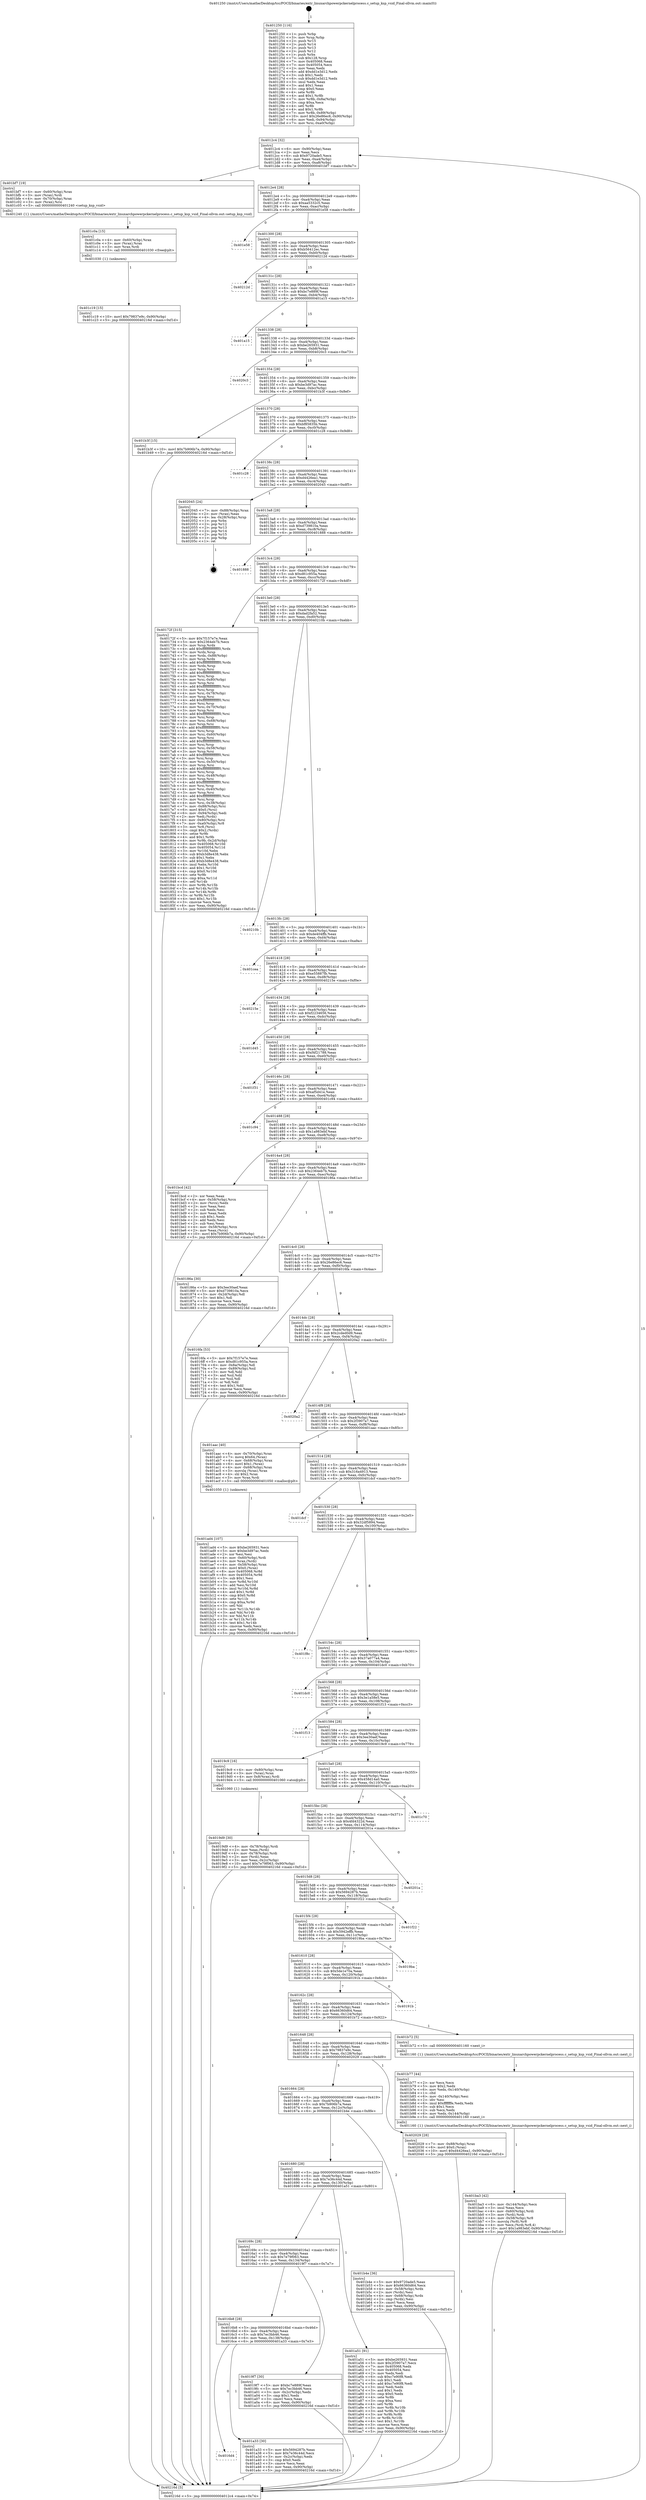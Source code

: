 digraph "0x401250" {
  label = "0x401250 (/mnt/c/Users/mathe/Desktop/tcc/POCII/binaries/extr_linuxarchpowerpckernelprocess.c_setup_ksp_vsid_Final-ollvm.out::main(0))"
  labelloc = "t"
  node[shape=record]

  Entry [label="",width=0.3,height=0.3,shape=circle,fillcolor=black,style=filled]
  "0x4012c4" [label="{
     0x4012c4 [32]\l
     | [instrs]\l
     &nbsp;&nbsp;0x4012c4 \<+6\>: mov -0x90(%rbp),%eax\l
     &nbsp;&nbsp;0x4012ca \<+2\>: mov %eax,%ecx\l
     &nbsp;&nbsp;0x4012cc \<+6\>: sub $0x9720ade5,%ecx\l
     &nbsp;&nbsp;0x4012d2 \<+6\>: mov %eax,-0xa4(%rbp)\l
     &nbsp;&nbsp;0x4012d8 \<+6\>: mov %ecx,-0xa8(%rbp)\l
     &nbsp;&nbsp;0x4012de \<+6\>: je 0000000000401bf7 \<main+0x9a7\>\l
  }"]
  "0x401bf7" [label="{
     0x401bf7 [19]\l
     | [instrs]\l
     &nbsp;&nbsp;0x401bf7 \<+4\>: mov -0x60(%rbp),%rax\l
     &nbsp;&nbsp;0x401bfb \<+3\>: mov (%rax),%rdi\l
     &nbsp;&nbsp;0x401bfe \<+4\>: mov -0x70(%rbp),%rax\l
     &nbsp;&nbsp;0x401c02 \<+3\>: mov (%rax),%rsi\l
     &nbsp;&nbsp;0x401c05 \<+5\>: call 0000000000401240 \<setup_ksp_vsid\>\l
     | [calls]\l
     &nbsp;&nbsp;0x401240 \{1\} (/mnt/c/Users/mathe/Desktop/tcc/POCII/binaries/extr_linuxarchpowerpckernelprocess.c_setup_ksp_vsid_Final-ollvm.out::setup_ksp_vsid)\l
  }"]
  "0x4012e4" [label="{
     0x4012e4 [28]\l
     | [instrs]\l
     &nbsp;&nbsp;0x4012e4 \<+5\>: jmp 00000000004012e9 \<main+0x99\>\l
     &nbsp;&nbsp;0x4012e9 \<+6\>: mov -0xa4(%rbp),%eax\l
     &nbsp;&nbsp;0x4012ef \<+5\>: sub $0xaa5332c5,%eax\l
     &nbsp;&nbsp;0x4012f4 \<+6\>: mov %eax,-0xac(%rbp)\l
     &nbsp;&nbsp;0x4012fa \<+6\>: je 0000000000401e58 \<main+0xc08\>\l
  }"]
  Exit [label="",width=0.3,height=0.3,shape=circle,fillcolor=black,style=filled,peripheries=2]
  "0x401e58" [label="{
     0x401e58\l
  }", style=dashed]
  "0x401300" [label="{
     0x401300 [28]\l
     | [instrs]\l
     &nbsp;&nbsp;0x401300 \<+5\>: jmp 0000000000401305 \<main+0xb5\>\l
     &nbsp;&nbsp;0x401305 \<+6\>: mov -0xa4(%rbp),%eax\l
     &nbsp;&nbsp;0x40130b \<+5\>: sub $0xb56412ec,%eax\l
     &nbsp;&nbsp;0x401310 \<+6\>: mov %eax,-0xb0(%rbp)\l
     &nbsp;&nbsp;0x401316 \<+6\>: je 000000000040212d \<main+0xedd\>\l
  }"]
  "0x401c19" [label="{
     0x401c19 [15]\l
     | [instrs]\l
     &nbsp;&nbsp;0x401c19 \<+10\>: movl $0x79837e9c,-0x90(%rbp)\l
     &nbsp;&nbsp;0x401c23 \<+5\>: jmp 000000000040216d \<main+0xf1d\>\l
  }"]
  "0x40212d" [label="{
     0x40212d\l
  }", style=dashed]
  "0x40131c" [label="{
     0x40131c [28]\l
     | [instrs]\l
     &nbsp;&nbsp;0x40131c \<+5\>: jmp 0000000000401321 \<main+0xd1\>\l
     &nbsp;&nbsp;0x401321 \<+6\>: mov -0xa4(%rbp),%eax\l
     &nbsp;&nbsp;0x401327 \<+5\>: sub $0xbc7e889f,%eax\l
     &nbsp;&nbsp;0x40132c \<+6\>: mov %eax,-0xb4(%rbp)\l
     &nbsp;&nbsp;0x401332 \<+6\>: je 0000000000401a15 \<main+0x7c5\>\l
  }"]
  "0x401c0a" [label="{
     0x401c0a [15]\l
     | [instrs]\l
     &nbsp;&nbsp;0x401c0a \<+4\>: mov -0x60(%rbp),%rax\l
     &nbsp;&nbsp;0x401c0e \<+3\>: mov (%rax),%rax\l
     &nbsp;&nbsp;0x401c11 \<+3\>: mov %rax,%rdi\l
     &nbsp;&nbsp;0x401c14 \<+5\>: call 0000000000401030 \<free@plt\>\l
     | [calls]\l
     &nbsp;&nbsp;0x401030 \{1\} (unknown)\l
  }"]
  "0x401a15" [label="{
     0x401a15\l
  }", style=dashed]
  "0x401338" [label="{
     0x401338 [28]\l
     | [instrs]\l
     &nbsp;&nbsp;0x401338 \<+5\>: jmp 000000000040133d \<main+0xed\>\l
     &nbsp;&nbsp;0x40133d \<+6\>: mov -0xa4(%rbp),%eax\l
     &nbsp;&nbsp;0x401343 \<+5\>: sub $0xbe265931,%eax\l
     &nbsp;&nbsp;0x401348 \<+6\>: mov %eax,-0xb8(%rbp)\l
     &nbsp;&nbsp;0x40134e \<+6\>: je 00000000004020c3 \<main+0xe73\>\l
  }"]
  "0x401ba3" [label="{
     0x401ba3 [42]\l
     | [instrs]\l
     &nbsp;&nbsp;0x401ba3 \<+6\>: mov -0x144(%rbp),%ecx\l
     &nbsp;&nbsp;0x401ba9 \<+3\>: imul %eax,%ecx\l
     &nbsp;&nbsp;0x401bac \<+4\>: mov -0x60(%rbp),%rdi\l
     &nbsp;&nbsp;0x401bb0 \<+3\>: mov (%rdi),%rdi\l
     &nbsp;&nbsp;0x401bb3 \<+4\>: mov -0x58(%rbp),%r8\l
     &nbsp;&nbsp;0x401bb7 \<+3\>: movslq (%r8),%r8\l
     &nbsp;&nbsp;0x401bba \<+4\>: mov %ecx,(%rdi,%r8,4)\l
     &nbsp;&nbsp;0x401bbe \<+10\>: movl $0x1a983ebf,-0x90(%rbp)\l
     &nbsp;&nbsp;0x401bc8 \<+5\>: jmp 000000000040216d \<main+0xf1d\>\l
  }"]
  "0x4020c3" [label="{
     0x4020c3\l
  }", style=dashed]
  "0x401354" [label="{
     0x401354 [28]\l
     | [instrs]\l
     &nbsp;&nbsp;0x401354 \<+5\>: jmp 0000000000401359 \<main+0x109\>\l
     &nbsp;&nbsp;0x401359 \<+6\>: mov -0xa4(%rbp),%eax\l
     &nbsp;&nbsp;0x40135f \<+5\>: sub $0xbe3d97ac,%eax\l
     &nbsp;&nbsp;0x401364 \<+6\>: mov %eax,-0xbc(%rbp)\l
     &nbsp;&nbsp;0x40136a \<+6\>: je 0000000000401b3f \<main+0x8ef\>\l
  }"]
  "0x401b77" [label="{
     0x401b77 [44]\l
     | [instrs]\l
     &nbsp;&nbsp;0x401b77 \<+2\>: xor %ecx,%ecx\l
     &nbsp;&nbsp;0x401b79 \<+5\>: mov $0x2,%edx\l
     &nbsp;&nbsp;0x401b7e \<+6\>: mov %edx,-0x140(%rbp)\l
     &nbsp;&nbsp;0x401b84 \<+1\>: cltd\l
     &nbsp;&nbsp;0x401b85 \<+6\>: mov -0x140(%rbp),%esi\l
     &nbsp;&nbsp;0x401b8b \<+2\>: idiv %esi\l
     &nbsp;&nbsp;0x401b8d \<+6\>: imul $0xfffffffe,%edx,%edx\l
     &nbsp;&nbsp;0x401b93 \<+3\>: sub $0x1,%ecx\l
     &nbsp;&nbsp;0x401b96 \<+2\>: sub %ecx,%edx\l
     &nbsp;&nbsp;0x401b98 \<+6\>: mov %edx,-0x144(%rbp)\l
     &nbsp;&nbsp;0x401b9e \<+5\>: call 0000000000401160 \<next_i\>\l
     | [calls]\l
     &nbsp;&nbsp;0x401160 \{1\} (/mnt/c/Users/mathe/Desktop/tcc/POCII/binaries/extr_linuxarchpowerpckernelprocess.c_setup_ksp_vsid_Final-ollvm.out::next_i)\l
  }"]
  "0x401b3f" [label="{
     0x401b3f [15]\l
     | [instrs]\l
     &nbsp;&nbsp;0x401b3f \<+10\>: movl $0x7b906b7a,-0x90(%rbp)\l
     &nbsp;&nbsp;0x401b49 \<+5\>: jmp 000000000040216d \<main+0xf1d\>\l
  }"]
  "0x401370" [label="{
     0x401370 [28]\l
     | [instrs]\l
     &nbsp;&nbsp;0x401370 \<+5\>: jmp 0000000000401375 \<main+0x125\>\l
     &nbsp;&nbsp;0x401375 \<+6\>: mov -0xa4(%rbp),%eax\l
     &nbsp;&nbsp;0x40137b \<+5\>: sub $0xbf85835b,%eax\l
     &nbsp;&nbsp;0x401380 \<+6\>: mov %eax,-0xc0(%rbp)\l
     &nbsp;&nbsp;0x401386 \<+6\>: je 0000000000401c28 \<main+0x9d8\>\l
  }"]
  "0x401ad4" [label="{
     0x401ad4 [107]\l
     | [instrs]\l
     &nbsp;&nbsp;0x401ad4 \<+5\>: mov $0xbe265931,%ecx\l
     &nbsp;&nbsp;0x401ad9 \<+5\>: mov $0xbe3d97ac,%edx\l
     &nbsp;&nbsp;0x401ade \<+2\>: xor %esi,%esi\l
     &nbsp;&nbsp;0x401ae0 \<+4\>: mov -0x60(%rbp),%rdi\l
     &nbsp;&nbsp;0x401ae4 \<+3\>: mov %rax,(%rdi)\l
     &nbsp;&nbsp;0x401ae7 \<+4\>: mov -0x58(%rbp),%rax\l
     &nbsp;&nbsp;0x401aeb \<+6\>: movl $0x0,(%rax)\l
     &nbsp;&nbsp;0x401af1 \<+8\>: mov 0x405068,%r8d\l
     &nbsp;&nbsp;0x401af9 \<+8\>: mov 0x405054,%r9d\l
     &nbsp;&nbsp;0x401b01 \<+3\>: sub $0x1,%esi\l
     &nbsp;&nbsp;0x401b04 \<+3\>: mov %r8d,%r10d\l
     &nbsp;&nbsp;0x401b07 \<+3\>: add %esi,%r10d\l
     &nbsp;&nbsp;0x401b0a \<+4\>: imul %r10d,%r8d\l
     &nbsp;&nbsp;0x401b0e \<+4\>: and $0x1,%r8d\l
     &nbsp;&nbsp;0x401b12 \<+4\>: cmp $0x0,%r8d\l
     &nbsp;&nbsp;0x401b16 \<+4\>: sete %r11b\l
     &nbsp;&nbsp;0x401b1a \<+4\>: cmp $0xa,%r9d\l
     &nbsp;&nbsp;0x401b1e \<+3\>: setl %bl\l
     &nbsp;&nbsp;0x401b21 \<+3\>: mov %r11b,%r14b\l
     &nbsp;&nbsp;0x401b24 \<+3\>: and %bl,%r14b\l
     &nbsp;&nbsp;0x401b27 \<+3\>: xor %bl,%r11b\l
     &nbsp;&nbsp;0x401b2a \<+3\>: or %r11b,%r14b\l
     &nbsp;&nbsp;0x401b2d \<+4\>: test $0x1,%r14b\l
     &nbsp;&nbsp;0x401b31 \<+3\>: cmovne %edx,%ecx\l
     &nbsp;&nbsp;0x401b34 \<+6\>: mov %ecx,-0x90(%rbp)\l
     &nbsp;&nbsp;0x401b3a \<+5\>: jmp 000000000040216d \<main+0xf1d\>\l
  }"]
  "0x401c28" [label="{
     0x401c28\l
  }", style=dashed]
  "0x40138c" [label="{
     0x40138c [28]\l
     | [instrs]\l
     &nbsp;&nbsp;0x40138c \<+5\>: jmp 0000000000401391 \<main+0x141\>\l
     &nbsp;&nbsp;0x401391 \<+6\>: mov -0xa4(%rbp),%eax\l
     &nbsp;&nbsp;0x401397 \<+5\>: sub $0xd4426ea1,%eax\l
     &nbsp;&nbsp;0x40139c \<+6\>: mov %eax,-0xc4(%rbp)\l
     &nbsp;&nbsp;0x4013a2 \<+6\>: je 0000000000402045 \<main+0xdf5\>\l
  }"]
  "0x4016d4" [label="{
     0x4016d4\l
  }", style=dashed]
  "0x402045" [label="{
     0x402045 [24]\l
     | [instrs]\l
     &nbsp;&nbsp;0x402045 \<+7\>: mov -0x88(%rbp),%rax\l
     &nbsp;&nbsp;0x40204c \<+2\>: mov (%rax),%eax\l
     &nbsp;&nbsp;0x40204e \<+4\>: lea -0x28(%rbp),%rsp\l
     &nbsp;&nbsp;0x402052 \<+1\>: pop %rbx\l
     &nbsp;&nbsp;0x402053 \<+2\>: pop %r12\l
     &nbsp;&nbsp;0x402055 \<+2\>: pop %r13\l
     &nbsp;&nbsp;0x402057 \<+2\>: pop %r14\l
     &nbsp;&nbsp;0x402059 \<+2\>: pop %r15\l
     &nbsp;&nbsp;0x40205b \<+1\>: pop %rbp\l
     &nbsp;&nbsp;0x40205c \<+1\>: ret\l
  }"]
  "0x4013a8" [label="{
     0x4013a8 [28]\l
     | [instrs]\l
     &nbsp;&nbsp;0x4013a8 \<+5\>: jmp 00000000004013ad \<main+0x15d\>\l
     &nbsp;&nbsp;0x4013ad \<+6\>: mov -0xa4(%rbp),%eax\l
     &nbsp;&nbsp;0x4013b3 \<+5\>: sub $0xd739810a,%eax\l
     &nbsp;&nbsp;0x4013b8 \<+6\>: mov %eax,-0xc8(%rbp)\l
     &nbsp;&nbsp;0x4013be \<+6\>: je 0000000000401888 \<main+0x638\>\l
  }"]
  "0x401a33" [label="{
     0x401a33 [30]\l
     | [instrs]\l
     &nbsp;&nbsp;0x401a33 \<+5\>: mov $0x5694287b,%eax\l
     &nbsp;&nbsp;0x401a38 \<+5\>: mov $0x7e36c44d,%ecx\l
     &nbsp;&nbsp;0x401a3d \<+3\>: mov -0x2c(%rbp),%edx\l
     &nbsp;&nbsp;0x401a40 \<+3\>: cmp $0x0,%edx\l
     &nbsp;&nbsp;0x401a43 \<+3\>: cmove %ecx,%eax\l
     &nbsp;&nbsp;0x401a46 \<+6\>: mov %eax,-0x90(%rbp)\l
     &nbsp;&nbsp;0x401a4c \<+5\>: jmp 000000000040216d \<main+0xf1d\>\l
  }"]
  "0x401888" [label="{
     0x401888\l
  }", style=dashed]
  "0x4013c4" [label="{
     0x4013c4 [28]\l
     | [instrs]\l
     &nbsp;&nbsp;0x4013c4 \<+5\>: jmp 00000000004013c9 \<main+0x179\>\l
     &nbsp;&nbsp;0x4013c9 \<+6\>: mov -0xa4(%rbp),%eax\l
     &nbsp;&nbsp;0x4013cf \<+5\>: sub $0xd81c955a,%eax\l
     &nbsp;&nbsp;0x4013d4 \<+6\>: mov %eax,-0xcc(%rbp)\l
     &nbsp;&nbsp;0x4013da \<+6\>: je 000000000040172f \<main+0x4df\>\l
  }"]
  "0x4016b8" [label="{
     0x4016b8 [28]\l
     | [instrs]\l
     &nbsp;&nbsp;0x4016b8 \<+5\>: jmp 00000000004016bd \<main+0x46d\>\l
     &nbsp;&nbsp;0x4016bd \<+6\>: mov -0xa4(%rbp),%eax\l
     &nbsp;&nbsp;0x4016c3 \<+5\>: sub $0x7ec3bb46,%eax\l
     &nbsp;&nbsp;0x4016c8 \<+6\>: mov %eax,-0x138(%rbp)\l
     &nbsp;&nbsp;0x4016ce \<+6\>: je 0000000000401a33 \<main+0x7e3\>\l
  }"]
  "0x40172f" [label="{
     0x40172f [315]\l
     | [instrs]\l
     &nbsp;&nbsp;0x40172f \<+5\>: mov $0x7f157e7e,%eax\l
     &nbsp;&nbsp;0x401734 \<+5\>: mov $0x2364eb7b,%ecx\l
     &nbsp;&nbsp;0x401739 \<+3\>: mov %rsp,%rdx\l
     &nbsp;&nbsp;0x40173c \<+4\>: add $0xfffffffffffffff0,%rdx\l
     &nbsp;&nbsp;0x401740 \<+3\>: mov %rdx,%rsp\l
     &nbsp;&nbsp;0x401743 \<+7\>: mov %rdx,-0x88(%rbp)\l
     &nbsp;&nbsp;0x40174a \<+3\>: mov %rsp,%rdx\l
     &nbsp;&nbsp;0x40174d \<+4\>: add $0xfffffffffffffff0,%rdx\l
     &nbsp;&nbsp;0x401751 \<+3\>: mov %rdx,%rsp\l
     &nbsp;&nbsp;0x401754 \<+3\>: mov %rsp,%rsi\l
     &nbsp;&nbsp;0x401757 \<+4\>: add $0xfffffffffffffff0,%rsi\l
     &nbsp;&nbsp;0x40175b \<+3\>: mov %rsi,%rsp\l
     &nbsp;&nbsp;0x40175e \<+4\>: mov %rsi,-0x80(%rbp)\l
     &nbsp;&nbsp;0x401762 \<+3\>: mov %rsp,%rsi\l
     &nbsp;&nbsp;0x401765 \<+4\>: add $0xfffffffffffffff0,%rsi\l
     &nbsp;&nbsp;0x401769 \<+3\>: mov %rsi,%rsp\l
     &nbsp;&nbsp;0x40176c \<+4\>: mov %rsi,-0x78(%rbp)\l
     &nbsp;&nbsp;0x401770 \<+3\>: mov %rsp,%rsi\l
     &nbsp;&nbsp;0x401773 \<+4\>: add $0xfffffffffffffff0,%rsi\l
     &nbsp;&nbsp;0x401777 \<+3\>: mov %rsi,%rsp\l
     &nbsp;&nbsp;0x40177a \<+4\>: mov %rsi,-0x70(%rbp)\l
     &nbsp;&nbsp;0x40177e \<+3\>: mov %rsp,%rsi\l
     &nbsp;&nbsp;0x401781 \<+4\>: add $0xfffffffffffffff0,%rsi\l
     &nbsp;&nbsp;0x401785 \<+3\>: mov %rsi,%rsp\l
     &nbsp;&nbsp;0x401788 \<+4\>: mov %rsi,-0x68(%rbp)\l
     &nbsp;&nbsp;0x40178c \<+3\>: mov %rsp,%rsi\l
     &nbsp;&nbsp;0x40178f \<+4\>: add $0xfffffffffffffff0,%rsi\l
     &nbsp;&nbsp;0x401793 \<+3\>: mov %rsi,%rsp\l
     &nbsp;&nbsp;0x401796 \<+4\>: mov %rsi,-0x60(%rbp)\l
     &nbsp;&nbsp;0x40179a \<+3\>: mov %rsp,%rsi\l
     &nbsp;&nbsp;0x40179d \<+4\>: add $0xfffffffffffffff0,%rsi\l
     &nbsp;&nbsp;0x4017a1 \<+3\>: mov %rsi,%rsp\l
     &nbsp;&nbsp;0x4017a4 \<+4\>: mov %rsi,-0x58(%rbp)\l
     &nbsp;&nbsp;0x4017a8 \<+3\>: mov %rsp,%rsi\l
     &nbsp;&nbsp;0x4017ab \<+4\>: add $0xfffffffffffffff0,%rsi\l
     &nbsp;&nbsp;0x4017af \<+3\>: mov %rsi,%rsp\l
     &nbsp;&nbsp;0x4017b2 \<+4\>: mov %rsi,-0x50(%rbp)\l
     &nbsp;&nbsp;0x4017b6 \<+3\>: mov %rsp,%rsi\l
     &nbsp;&nbsp;0x4017b9 \<+4\>: add $0xfffffffffffffff0,%rsi\l
     &nbsp;&nbsp;0x4017bd \<+3\>: mov %rsi,%rsp\l
     &nbsp;&nbsp;0x4017c0 \<+4\>: mov %rsi,-0x48(%rbp)\l
     &nbsp;&nbsp;0x4017c4 \<+3\>: mov %rsp,%rsi\l
     &nbsp;&nbsp;0x4017c7 \<+4\>: add $0xfffffffffffffff0,%rsi\l
     &nbsp;&nbsp;0x4017cb \<+3\>: mov %rsi,%rsp\l
     &nbsp;&nbsp;0x4017ce \<+4\>: mov %rsi,-0x40(%rbp)\l
     &nbsp;&nbsp;0x4017d2 \<+3\>: mov %rsp,%rsi\l
     &nbsp;&nbsp;0x4017d5 \<+4\>: add $0xfffffffffffffff0,%rsi\l
     &nbsp;&nbsp;0x4017d9 \<+3\>: mov %rsi,%rsp\l
     &nbsp;&nbsp;0x4017dc \<+4\>: mov %rsi,-0x38(%rbp)\l
     &nbsp;&nbsp;0x4017e0 \<+7\>: mov -0x88(%rbp),%rsi\l
     &nbsp;&nbsp;0x4017e7 \<+6\>: movl $0x0,(%rsi)\l
     &nbsp;&nbsp;0x4017ed \<+6\>: mov -0x94(%rbp),%edi\l
     &nbsp;&nbsp;0x4017f3 \<+2\>: mov %edi,(%rdx)\l
     &nbsp;&nbsp;0x4017f5 \<+4\>: mov -0x80(%rbp),%rsi\l
     &nbsp;&nbsp;0x4017f9 \<+7\>: mov -0xa0(%rbp),%r8\l
     &nbsp;&nbsp;0x401800 \<+3\>: mov %r8,(%rsi)\l
     &nbsp;&nbsp;0x401803 \<+3\>: cmpl $0x2,(%rdx)\l
     &nbsp;&nbsp;0x401806 \<+4\>: setne %r9b\l
     &nbsp;&nbsp;0x40180a \<+4\>: and $0x1,%r9b\l
     &nbsp;&nbsp;0x40180e \<+4\>: mov %r9b,-0x2d(%rbp)\l
     &nbsp;&nbsp;0x401812 \<+8\>: mov 0x405068,%r10d\l
     &nbsp;&nbsp;0x40181a \<+8\>: mov 0x405054,%r11d\l
     &nbsp;&nbsp;0x401822 \<+3\>: mov %r10d,%ebx\l
     &nbsp;&nbsp;0x401825 \<+6\>: sub $0xb3d8e438,%ebx\l
     &nbsp;&nbsp;0x40182b \<+3\>: sub $0x1,%ebx\l
     &nbsp;&nbsp;0x40182e \<+6\>: add $0xb3d8e438,%ebx\l
     &nbsp;&nbsp;0x401834 \<+4\>: imul %ebx,%r10d\l
     &nbsp;&nbsp;0x401838 \<+4\>: and $0x1,%r10d\l
     &nbsp;&nbsp;0x40183c \<+4\>: cmp $0x0,%r10d\l
     &nbsp;&nbsp;0x401840 \<+4\>: sete %r9b\l
     &nbsp;&nbsp;0x401844 \<+4\>: cmp $0xa,%r11d\l
     &nbsp;&nbsp;0x401848 \<+4\>: setl %r14b\l
     &nbsp;&nbsp;0x40184c \<+3\>: mov %r9b,%r15b\l
     &nbsp;&nbsp;0x40184f \<+3\>: and %r14b,%r15b\l
     &nbsp;&nbsp;0x401852 \<+3\>: xor %r14b,%r9b\l
     &nbsp;&nbsp;0x401855 \<+3\>: or %r9b,%r15b\l
     &nbsp;&nbsp;0x401858 \<+4\>: test $0x1,%r15b\l
     &nbsp;&nbsp;0x40185c \<+3\>: cmovne %ecx,%eax\l
     &nbsp;&nbsp;0x40185f \<+6\>: mov %eax,-0x90(%rbp)\l
     &nbsp;&nbsp;0x401865 \<+5\>: jmp 000000000040216d \<main+0xf1d\>\l
  }"]
  "0x4013e0" [label="{
     0x4013e0 [28]\l
     | [instrs]\l
     &nbsp;&nbsp;0x4013e0 \<+5\>: jmp 00000000004013e5 \<main+0x195\>\l
     &nbsp;&nbsp;0x4013e5 \<+6\>: mov -0xa4(%rbp),%eax\l
     &nbsp;&nbsp;0x4013eb \<+5\>: sub $0xdad2fa52,%eax\l
     &nbsp;&nbsp;0x4013f0 \<+6\>: mov %eax,-0xd0(%rbp)\l
     &nbsp;&nbsp;0x4013f6 \<+6\>: je 000000000040210b \<main+0xebb\>\l
  }"]
  "0x4019f7" [label="{
     0x4019f7 [30]\l
     | [instrs]\l
     &nbsp;&nbsp;0x4019f7 \<+5\>: mov $0xbc7e889f,%eax\l
     &nbsp;&nbsp;0x4019fc \<+5\>: mov $0x7ec3bb46,%ecx\l
     &nbsp;&nbsp;0x401a01 \<+3\>: mov -0x2c(%rbp),%edx\l
     &nbsp;&nbsp;0x401a04 \<+3\>: cmp $0x1,%edx\l
     &nbsp;&nbsp;0x401a07 \<+3\>: cmovl %ecx,%eax\l
     &nbsp;&nbsp;0x401a0a \<+6\>: mov %eax,-0x90(%rbp)\l
     &nbsp;&nbsp;0x401a10 \<+5\>: jmp 000000000040216d \<main+0xf1d\>\l
  }"]
  "0x40210b" [label="{
     0x40210b\l
  }", style=dashed]
  "0x4013fc" [label="{
     0x4013fc [28]\l
     | [instrs]\l
     &nbsp;&nbsp;0x4013fc \<+5\>: jmp 0000000000401401 \<main+0x1b1\>\l
     &nbsp;&nbsp;0x401401 \<+6\>: mov -0xa4(%rbp),%eax\l
     &nbsp;&nbsp;0x401407 \<+5\>: sub $0xde404ffb,%eax\l
     &nbsp;&nbsp;0x40140c \<+6\>: mov %eax,-0xd4(%rbp)\l
     &nbsp;&nbsp;0x401412 \<+6\>: je 0000000000401cea \<main+0xa9a\>\l
  }"]
  "0x40169c" [label="{
     0x40169c [28]\l
     | [instrs]\l
     &nbsp;&nbsp;0x40169c \<+5\>: jmp 00000000004016a1 \<main+0x451\>\l
     &nbsp;&nbsp;0x4016a1 \<+6\>: mov -0xa4(%rbp),%eax\l
     &nbsp;&nbsp;0x4016a7 \<+5\>: sub $0x7e79f063,%eax\l
     &nbsp;&nbsp;0x4016ac \<+6\>: mov %eax,-0x134(%rbp)\l
     &nbsp;&nbsp;0x4016b2 \<+6\>: je 00000000004019f7 \<main+0x7a7\>\l
  }"]
  "0x401cea" [label="{
     0x401cea\l
  }", style=dashed]
  "0x401418" [label="{
     0x401418 [28]\l
     | [instrs]\l
     &nbsp;&nbsp;0x401418 \<+5\>: jmp 000000000040141d \<main+0x1cd\>\l
     &nbsp;&nbsp;0x40141d \<+6\>: mov -0xa4(%rbp),%eax\l
     &nbsp;&nbsp;0x401423 \<+5\>: sub $0xe55887fb,%eax\l
     &nbsp;&nbsp;0x401428 \<+6\>: mov %eax,-0xd8(%rbp)\l
     &nbsp;&nbsp;0x40142e \<+6\>: je 000000000040215e \<main+0xf0e\>\l
  }"]
  "0x401a51" [label="{
     0x401a51 [91]\l
     | [instrs]\l
     &nbsp;&nbsp;0x401a51 \<+5\>: mov $0xbe265931,%eax\l
     &nbsp;&nbsp;0x401a56 \<+5\>: mov $0x2f3907a7,%ecx\l
     &nbsp;&nbsp;0x401a5b \<+7\>: mov 0x405068,%edx\l
     &nbsp;&nbsp;0x401a62 \<+7\>: mov 0x405054,%esi\l
     &nbsp;&nbsp;0x401a69 \<+2\>: mov %edx,%edi\l
     &nbsp;&nbsp;0x401a6b \<+6\>: sub $0xc7e90f8,%edi\l
     &nbsp;&nbsp;0x401a71 \<+3\>: sub $0x1,%edi\l
     &nbsp;&nbsp;0x401a74 \<+6\>: add $0xc7e90f8,%edi\l
     &nbsp;&nbsp;0x401a7a \<+3\>: imul %edi,%edx\l
     &nbsp;&nbsp;0x401a7d \<+3\>: and $0x1,%edx\l
     &nbsp;&nbsp;0x401a80 \<+3\>: cmp $0x0,%edx\l
     &nbsp;&nbsp;0x401a83 \<+4\>: sete %r8b\l
     &nbsp;&nbsp;0x401a87 \<+3\>: cmp $0xa,%esi\l
     &nbsp;&nbsp;0x401a8a \<+4\>: setl %r9b\l
     &nbsp;&nbsp;0x401a8e \<+3\>: mov %r8b,%r10b\l
     &nbsp;&nbsp;0x401a91 \<+3\>: and %r9b,%r10b\l
     &nbsp;&nbsp;0x401a94 \<+3\>: xor %r9b,%r8b\l
     &nbsp;&nbsp;0x401a97 \<+3\>: or %r8b,%r10b\l
     &nbsp;&nbsp;0x401a9a \<+4\>: test $0x1,%r10b\l
     &nbsp;&nbsp;0x401a9e \<+3\>: cmovne %ecx,%eax\l
     &nbsp;&nbsp;0x401aa1 \<+6\>: mov %eax,-0x90(%rbp)\l
     &nbsp;&nbsp;0x401aa7 \<+5\>: jmp 000000000040216d \<main+0xf1d\>\l
  }"]
  "0x40215e" [label="{
     0x40215e\l
  }", style=dashed]
  "0x401434" [label="{
     0x401434 [28]\l
     | [instrs]\l
     &nbsp;&nbsp;0x401434 \<+5\>: jmp 0000000000401439 \<main+0x1e9\>\l
     &nbsp;&nbsp;0x401439 \<+6\>: mov -0xa4(%rbp),%eax\l
     &nbsp;&nbsp;0x40143f \<+5\>: sub $0xf2234656,%eax\l
     &nbsp;&nbsp;0x401444 \<+6\>: mov %eax,-0xdc(%rbp)\l
     &nbsp;&nbsp;0x40144a \<+6\>: je 0000000000401d45 \<main+0xaf5\>\l
  }"]
  "0x401680" [label="{
     0x401680 [28]\l
     | [instrs]\l
     &nbsp;&nbsp;0x401680 \<+5\>: jmp 0000000000401685 \<main+0x435\>\l
     &nbsp;&nbsp;0x401685 \<+6\>: mov -0xa4(%rbp),%eax\l
     &nbsp;&nbsp;0x40168b \<+5\>: sub $0x7e36c44d,%eax\l
     &nbsp;&nbsp;0x401690 \<+6\>: mov %eax,-0x130(%rbp)\l
     &nbsp;&nbsp;0x401696 \<+6\>: je 0000000000401a51 \<main+0x801\>\l
  }"]
  "0x401d45" [label="{
     0x401d45\l
  }", style=dashed]
  "0x401450" [label="{
     0x401450 [28]\l
     | [instrs]\l
     &nbsp;&nbsp;0x401450 \<+5\>: jmp 0000000000401455 \<main+0x205\>\l
     &nbsp;&nbsp;0x401455 \<+6\>: mov -0xa4(%rbp),%eax\l
     &nbsp;&nbsp;0x40145b \<+5\>: sub $0xf4f21788,%eax\l
     &nbsp;&nbsp;0x401460 \<+6\>: mov %eax,-0xe0(%rbp)\l
     &nbsp;&nbsp;0x401466 \<+6\>: je 0000000000401f31 \<main+0xce1\>\l
  }"]
  "0x401b4e" [label="{
     0x401b4e [36]\l
     | [instrs]\l
     &nbsp;&nbsp;0x401b4e \<+5\>: mov $0x9720ade5,%eax\l
     &nbsp;&nbsp;0x401b53 \<+5\>: mov $0x66360d64,%ecx\l
     &nbsp;&nbsp;0x401b58 \<+4\>: mov -0x58(%rbp),%rdx\l
     &nbsp;&nbsp;0x401b5c \<+2\>: mov (%rdx),%esi\l
     &nbsp;&nbsp;0x401b5e \<+4\>: mov -0x68(%rbp),%rdx\l
     &nbsp;&nbsp;0x401b62 \<+2\>: cmp (%rdx),%esi\l
     &nbsp;&nbsp;0x401b64 \<+3\>: cmovl %ecx,%eax\l
     &nbsp;&nbsp;0x401b67 \<+6\>: mov %eax,-0x90(%rbp)\l
     &nbsp;&nbsp;0x401b6d \<+5\>: jmp 000000000040216d \<main+0xf1d\>\l
  }"]
  "0x401f31" [label="{
     0x401f31\l
  }", style=dashed]
  "0x40146c" [label="{
     0x40146c [28]\l
     | [instrs]\l
     &nbsp;&nbsp;0x40146c \<+5\>: jmp 0000000000401471 \<main+0x221\>\l
     &nbsp;&nbsp;0x401471 \<+6\>: mov -0xa4(%rbp),%eax\l
     &nbsp;&nbsp;0x401477 \<+5\>: sub $0xaf5d41e,%eax\l
     &nbsp;&nbsp;0x40147c \<+6\>: mov %eax,-0xe4(%rbp)\l
     &nbsp;&nbsp;0x401482 \<+6\>: je 0000000000401c94 \<main+0xa44\>\l
  }"]
  "0x401664" [label="{
     0x401664 [28]\l
     | [instrs]\l
     &nbsp;&nbsp;0x401664 \<+5\>: jmp 0000000000401669 \<main+0x419\>\l
     &nbsp;&nbsp;0x401669 \<+6\>: mov -0xa4(%rbp),%eax\l
     &nbsp;&nbsp;0x40166f \<+5\>: sub $0x7b906b7a,%eax\l
     &nbsp;&nbsp;0x401674 \<+6\>: mov %eax,-0x12c(%rbp)\l
     &nbsp;&nbsp;0x40167a \<+6\>: je 0000000000401b4e \<main+0x8fe\>\l
  }"]
  "0x401c94" [label="{
     0x401c94\l
  }", style=dashed]
  "0x401488" [label="{
     0x401488 [28]\l
     | [instrs]\l
     &nbsp;&nbsp;0x401488 \<+5\>: jmp 000000000040148d \<main+0x23d\>\l
     &nbsp;&nbsp;0x40148d \<+6\>: mov -0xa4(%rbp),%eax\l
     &nbsp;&nbsp;0x401493 \<+5\>: sub $0x1a983ebf,%eax\l
     &nbsp;&nbsp;0x401498 \<+6\>: mov %eax,-0xe8(%rbp)\l
     &nbsp;&nbsp;0x40149e \<+6\>: je 0000000000401bcd \<main+0x97d\>\l
  }"]
  "0x402029" [label="{
     0x402029 [28]\l
     | [instrs]\l
     &nbsp;&nbsp;0x402029 \<+7\>: mov -0x88(%rbp),%rax\l
     &nbsp;&nbsp;0x402030 \<+6\>: movl $0x0,(%rax)\l
     &nbsp;&nbsp;0x402036 \<+10\>: movl $0xd4426ea1,-0x90(%rbp)\l
     &nbsp;&nbsp;0x402040 \<+5\>: jmp 000000000040216d \<main+0xf1d\>\l
  }"]
  "0x401bcd" [label="{
     0x401bcd [42]\l
     | [instrs]\l
     &nbsp;&nbsp;0x401bcd \<+2\>: xor %eax,%eax\l
     &nbsp;&nbsp;0x401bcf \<+4\>: mov -0x58(%rbp),%rcx\l
     &nbsp;&nbsp;0x401bd3 \<+2\>: mov (%rcx),%edx\l
     &nbsp;&nbsp;0x401bd5 \<+2\>: mov %eax,%esi\l
     &nbsp;&nbsp;0x401bd7 \<+2\>: sub %edx,%esi\l
     &nbsp;&nbsp;0x401bd9 \<+2\>: mov %eax,%edx\l
     &nbsp;&nbsp;0x401bdb \<+3\>: sub $0x1,%edx\l
     &nbsp;&nbsp;0x401bde \<+2\>: add %edx,%esi\l
     &nbsp;&nbsp;0x401be0 \<+2\>: sub %esi,%eax\l
     &nbsp;&nbsp;0x401be2 \<+4\>: mov -0x58(%rbp),%rcx\l
     &nbsp;&nbsp;0x401be6 \<+2\>: mov %eax,(%rcx)\l
     &nbsp;&nbsp;0x401be8 \<+10\>: movl $0x7b906b7a,-0x90(%rbp)\l
     &nbsp;&nbsp;0x401bf2 \<+5\>: jmp 000000000040216d \<main+0xf1d\>\l
  }"]
  "0x4014a4" [label="{
     0x4014a4 [28]\l
     | [instrs]\l
     &nbsp;&nbsp;0x4014a4 \<+5\>: jmp 00000000004014a9 \<main+0x259\>\l
     &nbsp;&nbsp;0x4014a9 \<+6\>: mov -0xa4(%rbp),%eax\l
     &nbsp;&nbsp;0x4014af \<+5\>: sub $0x2364eb7b,%eax\l
     &nbsp;&nbsp;0x4014b4 \<+6\>: mov %eax,-0xec(%rbp)\l
     &nbsp;&nbsp;0x4014ba \<+6\>: je 000000000040186a \<main+0x61a\>\l
  }"]
  "0x401648" [label="{
     0x401648 [28]\l
     | [instrs]\l
     &nbsp;&nbsp;0x401648 \<+5\>: jmp 000000000040164d \<main+0x3fd\>\l
     &nbsp;&nbsp;0x40164d \<+6\>: mov -0xa4(%rbp),%eax\l
     &nbsp;&nbsp;0x401653 \<+5\>: sub $0x79837e9c,%eax\l
     &nbsp;&nbsp;0x401658 \<+6\>: mov %eax,-0x128(%rbp)\l
     &nbsp;&nbsp;0x40165e \<+6\>: je 0000000000402029 \<main+0xdd9\>\l
  }"]
  "0x40186a" [label="{
     0x40186a [30]\l
     | [instrs]\l
     &nbsp;&nbsp;0x40186a \<+5\>: mov $0x3ee30aef,%eax\l
     &nbsp;&nbsp;0x40186f \<+5\>: mov $0xd739810a,%ecx\l
     &nbsp;&nbsp;0x401874 \<+3\>: mov -0x2d(%rbp),%dl\l
     &nbsp;&nbsp;0x401877 \<+3\>: test $0x1,%dl\l
     &nbsp;&nbsp;0x40187a \<+3\>: cmovne %ecx,%eax\l
     &nbsp;&nbsp;0x40187d \<+6\>: mov %eax,-0x90(%rbp)\l
     &nbsp;&nbsp;0x401883 \<+5\>: jmp 000000000040216d \<main+0xf1d\>\l
  }"]
  "0x4014c0" [label="{
     0x4014c0 [28]\l
     | [instrs]\l
     &nbsp;&nbsp;0x4014c0 \<+5\>: jmp 00000000004014c5 \<main+0x275\>\l
     &nbsp;&nbsp;0x4014c5 \<+6\>: mov -0xa4(%rbp),%eax\l
     &nbsp;&nbsp;0x4014cb \<+5\>: sub $0x26e86ec6,%eax\l
     &nbsp;&nbsp;0x4014d0 \<+6\>: mov %eax,-0xf0(%rbp)\l
     &nbsp;&nbsp;0x4014d6 \<+6\>: je 00000000004016fa \<main+0x4aa\>\l
  }"]
  "0x401b72" [label="{
     0x401b72 [5]\l
     | [instrs]\l
     &nbsp;&nbsp;0x401b72 \<+5\>: call 0000000000401160 \<next_i\>\l
     | [calls]\l
     &nbsp;&nbsp;0x401160 \{1\} (/mnt/c/Users/mathe/Desktop/tcc/POCII/binaries/extr_linuxarchpowerpckernelprocess.c_setup_ksp_vsid_Final-ollvm.out::next_i)\l
  }"]
  "0x4016fa" [label="{
     0x4016fa [53]\l
     | [instrs]\l
     &nbsp;&nbsp;0x4016fa \<+5\>: mov $0x7f157e7e,%eax\l
     &nbsp;&nbsp;0x4016ff \<+5\>: mov $0xd81c955a,%ecx\l
     &nbsp;&nbsp;0x401704 \<+6\>: mov -0x8a(%rbp),%dl\l
     &nbsp;&nbsp;0x40170a \<+7\>: mov -0x89(%rbp),%sil\l
     &nbsp;&nbsp;0x401711 \<+3\>: mov %dl,%dil\l
     &nbsp;&nbsp;0x401714 \<+3\>: and %sil,%dil\l
     &nbsp;&nbsp;0x401717 \<+3\>: xor %sil,%dl\l
     &nbsp;&nbsp;0x40171a \<+3\>: or %dl,%dil\l
     &nbsp;&nbsp;0x40171d \<+4\>: test $0x1,%dil\l
     &nbsp;&nbsp;0x401721 \<+3\>: cmovne %ecx,%eax\l
     &nbsp;&nbsp;0x401724 \<+6\>: mov %eax,-0x90(%rbp)\l
     &nbsp;&nbsp;0x40172a \<+5\>: jmp 000000000040216d \<main+0xf1d\>\l
  }"]
  "0x4014dc" [label="{
     0x4014dc [28]\l
     | [instrs]\l
     &nbsp;&nbsp;0x4014dc \<+5\>: jmp 00000000004014e1 \<main+0x291\>\l
     &nbsp;&nbsp;0x4014e1 \<+6\>: mov -0xa4(%rbp),%eax\l
     &nbsp;&nbsp;0x4014e7 \<+5\>: sub $0x2cded0d9,%eax\l
     &nbsp;&nbsp;0x4014ec \<+6\>: mov %eax,-0xf4(%rbp)\l
     &nbsp;&nbsp;0x4014f2 \<+6\>: je 00000000004020a2 \<main+0xe52\>\l
  }"]
  "0x40216d" [label="{
     0x40216d [5]\l
     | [instrs]\l
     &nbsp;&nbsp;0x40216d \<+5\>: jmp 00000000004012c4 \<main+0x74\>\l
  }"]
  "0x401250" [label="{
     0x401250 [116]\l
     | [instrs]\l
     &nbsp;&nbsp;0x401250 \<+1\>: push %rbp\l
     &nbsp;&nbsp;0x401251 \<+3\>: mov %rsp,%rbp\l
     &nbsp;&nbsp;0x401254 \<+2\>: push %r15\l
     &nbsp;&nbsp;0x401256 \<+2\>: push %r14\l
     &nbsp;&nbsp;0x401258 \<+2\>: push %r13\l
     &nbsp;&nbsp;0x40125a \<+2\>: push %r12\l
     &nbsp;&nbsp;0x40125c \<+1\>: push %rbx\l
     &nbsp;&nbsp;0x40125d \<+7\>: sub $0x128,%rsp\l
     &nbsp;&nbsp;0x401264 \<+7\>: mov 0x405068,%eax\l
     &nbsp;&nbsp;0x40126b \<+7\>: mov 0x405054,%ecx\l
     &nbsp;&nbsp;0x401272 \<+2\>: mov %eax,%edx\l
     &nbsp;&nbsp;0x401274 \<+6\>: add $0xdd1e3d12,%edx\l
     &nbsp;&nbsp;0x40127a \<+3\>: sub $0x1,%edx\l
     &nbsp;&nbsp;0x40127d \<+6\>: sub $0xdd1e3d12,%edx\l
     &nbsp;&nbsp;0x401283 \<+3\>: imul %edx,%eax\l
     &nbsp;&nbsp;0x401286 \<+3\>: and $0x1,%eax\l
     &nbsp;&nbsp;0x401289 \<+3\>: cmp $0x0,%eax\l
     &nbsp;&nbsp;0x40128c \<+4\>: sete %r8b\l
     &nbsp;&nbsp;0x401290 \<+4\>: and $0x1,%r8b\l
     &nbsp;&nbsp;0x401294 \<+7\>: mov %r8b,-0x8a(%rbp)\l
     &nbsp;&nbsp;0x40129b \<+3\>: cmp $0xa,%ecx\l
     &nbsp;&nbsp;0x40129e \<+4\>: setl %r8b\l
     &nbsp;&nbsp;0x4012a2 \<+4\>: and $0x1,%r8b\l
     &nbsp;&nbsp;0x4012a6 \<+7\>: mov %r8b,-0x89(%rbp)\l
     &nbsp;&nbsp;0x4012ad \<+10\>: movl $0x26e86ec6,-0x90(%rbp)\l
     &nbsp;&nbsp;0x4012b7 \<+6\>: mov %edi,-0x94(%rbp)\l
     &nbsp;&nbsp;0x4012bd \<+7\>: mov %rsi,-0xa0(%rbp)\l
  }"]
  "0x40162c" [label="{
     0x40162c [28]\l
     | [instrs]\l
     &nbsp;&nbsp;0x40162c \<+5\>: jmp 0000000000401631 \<main+0x3e1\>\l
     &nbsp;&nbsp;0x401631 \<+6\>: mov -0xa4(%rbp),%eax\l
     &nbsp;&nbsp;0x401637 \<+5\>: sub $0x66360d64,%eax\l
     &nbsp;&nbsp;0x40163c \<+6\>: mov %eax,-0x124(%rbp)\l
     &nbsp;&nbsp;0x401642 \<+6\>: je 0000000000401b72 \<main+0x922\>\l
  }"]
  "0x40191b" [label="{
     0x40191b\l
  }", style=dashed]
  "0x4020a2" [label="{
     0x4020a2\l
  }", style=dashed]
  "0x4014f8" [label="{
     0x4014f8 [28]\l
     | [instrs]\l
     &nbsp;&nbsp;0x4014f8 \<+5\>: jmp 00000000004014fd \<main+0x2ad\>\l
     &nbsp;&nbsp;0x4014fd \<+6\>: mov -0xa4(%rbp),%eax\l
     &nbsp;&nbsp;0x401503 \<+5\>: sub $0x2f3907a7,%eax\l
     &nbsp;&nbsp;0x401508 \<+6\>: mov %eax,-0xf8(%rbp)\l
     &nbsp;&nbsp;0x40150e \<+6\>: je 0000000000401aac \<main+0x85c\>\l
  }"]
  "0x401610" [label="{
     0x401610 [28]\l
     | [instrs]\l
     &nbsp;&nbsp;0x401610 \<+5\>: jmp 0000000000401615 \<main+0x3c5\>\l
     &nbsp;&nbsp;0x401615 \<+6\>: mov -0xa4(%rbp),%eax\l
     &nbsp;&nbsp;0x40161b \<+5\>: sub $0x5de1e70a,%eax\l
     &nbsp;&nbsp;0x401620 \<+6\>: mov %eax,-0x120(%rbp)\l
     &nbsp;&nbsp;0x401626 \<+6\>: je 000000000040191b \<main+0x6cb\>\l
  }"]
  "0x401aac" [label="{
     0x401aac [40]\l
     | [instrs]\l
     &nbsp;&nbsp;0x401aac \<+4\>: mov -0x70(%rbp),%rax\l
     &nbsp;&nbsp;0x401ab0 \<+7\>: movq $0x64,(%rax)\l
     &nbsp;&nbsp;0x401ab7 \<+4\>: mov -0x68(%rbp),%rax\l
     &nbsp;&nbsp;0x401abb \<+6\>: movl $0x1,(%rax)\l
     &nbsp;&nbsp;0x401ac1 \<+4\>: mov -0x68(%rbp),%rax\l
     &nbsp;&nbsp;0x401ac5 \<+3\>: movslq (%rax),%rax\l
     &nbsp;&nbsp;0x401ac8 \<+4\>: shl $0x2,%rax\l
     &nbsp;&nbsp;0x401acc \<+3\>: mov %rax,%rdi\l
     &nbsp;&nbsp;0x401acf \<+5\>: call 0000000000401050 \<malloc@plt\>\l
     | [calls]\l
     &nbsp;&nbsp;0x401050 \{1\} (unknown)\l
  }"]
  "0x401514" [label="{
     0x401514 [28]\l
     | [instrs]\l
     &nbsp;&nbsp;0x401514 \<+5\>: jmp 0000000000401519 \<main+0x2c9\>\l
     &nbsp;&nbsp;0x401519 \<+6\>: mov -0xa4(%rbp),%eax\l
     &nbsp;&nbsp;0x40151f \<+5\>: sub $0x316a4913,%eax\l
     &nbsp;&nbsp;0x401524 \<+6\>: mov %eax,-0xfc(%rbp)\l
     &nbsp;&nbsp;0x40152a \<+6\>: je 0000000000401dcf \<main+0xb7f\>\l
  }"]
  "0x4019ba" [label="{
     0x4019ba\l
  }", style=dashed]
  "0x401dcf" [label="{
     0x401dcf\l
  }", style=dashed]
  "0x401530" [label="{
     0x401530 [28]\l
     | [instrs]\l
     &nbsp;&nbsp;0x401530 \<+5\>: jmp 0000000000401535 \<main+0x2e5\>\l
     &nbsp;&nbsp;0x401535 \<+6\>: mov -0xa4(%rbp),%eax\l
     &nbsp;&nbsp;0x40153b \<+5\>: sub $0x32df5894,%eax\l
     &nbsp;&nbsp;0x401540 \<+6\>: mov %eax,-0x100(%rbp)\l
     &nbsp;&nbsp;0x401546 \<+6\>: je 0000000000401f8c \<main+0xd3c\>\l
  }"]
  "0x4015f4" [label="{
     0x4015f4 [28]\l
     | [instrs]\l
     &nbsp;&nbsp;0x4015f4 \<+5\>: jmp 00000000004015f9 \<main+0x3a9\>\l
     &nbsp;&nbsp;0x4015f9 \<+6\>: mov -0xa4(%rbp),%eax\l
     &nbsp;&nbsp;0x4015ff \<+5\>: sub $0x5942effb,%eax\l
     &nbsp;&nbsp;0x401604 \<+6\>: mov %eax,-0x11c(%rbp)\l
     &nbsp;&nbsp;0x40160a \<+6\>: je 00000000004019ba \<main+0x76a\>\l
  }"]
  "0x401f8c" [label="{
     0x401f8c\l
  }", style=dashed]
  "0x40154c" [label="{
     0x40154c [28]\l
     | [instrs]\l
     &nbsp;&nbsp;0x40154c \<+5\>: jmp 0000000000401551 \<main+0x301\>\l
     &nbsp;&nbsp;0x401551 \<+6\>: mov -0xa4(%rbp),%eax\l
     &nbsp;&nbsp;0x401557 \<+5\>: sub $0x37a077a4,%eax\l
     &nbsp;&nbsp;0x40155c \<+6\>: mov %eax,-0x104(%rbp)\l
     &nbsp;&nbsp;0x401562 \<+6\>: je 0000000000401dc0 \<main+0xb70\>\l
  }"]
  "0x401f22" [label="{
     0x401f22\l
  }", style=dashed]
  "0x401dc0" [label="{
     0x401dc0\l
  }", style=dashed]
  "0x401568" [label="{
     0x401568 [28]\l
     | [instrs]\l
     &nbsp;&nbsp;0x401568 \<+5\>: jmp 000000000040156d \<main+0x31d\>\l
     &nbsp;&nbsp;0x40156d \<+6\>: mov -0xa4(%rbp),%eax\l
     &nbsp;&nbsp;0x401573 \<+5\>: sub $0x3e1a58e5,%eax\l
     &nbsp;&nbsp;0x401578 \<+6\>: mov %eax,-0x108(%rbp)\l
     &nbsp;&nbsp;0x40157e \<+6\>: je 0000000000401f13 \<main+0xcc3\>\l
  }"]
  "0x4015d8" [label="{
     0x4015d8 [28]\l
     | [instrs]\l
     &nbsp;&nbsp;0x4015d8 \<+5\>: jmp 00000000004015dd \<main+0x38d\>\l
     &nbsp;&nbsp;0x4015dd \<+6\>: mov -0xa4(%rbp),%eax\l
     &nbsp;&nbsp;0x4015e3 \<+5\>: sub $0x5694287b,%eax\l
     &nbsp;&nbsp;0x4015e8 \<+6\>: mov %eax,-0x118(%rbp)\l
     &nbsp;&nbsp;0x4015ee \<+6\>: je 0000000000401f22 \<main+0xcd2\>\l
  }"]
  "0x401f13" [label="{
     0x401f13\l
  }", style=dashed]
  "0x401584" [label="{
     0x401584 [28]\l
     | [instrs]\l
     &nbsp;&nbsp;0x401584 \<+5\>: jmp 0000000000401589 \<main+0x339\>\l
     &nbsp;&nbsp;0x401589 \<+6\>: mov -0xa4(%rbp),%eax\l
     &nbsp;&nbsp;0x40158f \<+5\>: sub $0x3ee30aef,%eax\l
     &nbsp;&nbsp;0x401594 \<+6\>: mov %eax,-0x10c(%rbp)\l
     &nbsp;&nbsp;0x40159a \<+6\>: je 00000000004019c9 \<main+0x779\>\l
  }"]
  "0x40201a" [label="{
     0x40201a\l
  }", style=dashed]
  "0x4019c9" [label="{
     0x4019c9 [16]\l
     | [instrs]\l
     &nbsp;&nbsp;0x4019c9 \<+4\>: mov -0x80(%rbp),%rax\l
     &nbsp;&nbsp;0x4019cd \<+3\>: mov (%rax),%rax\l
     &nbsp;&nbsp;0x4019d0 \<+4\>: mov 0x8(%rax),%rdi\l
     &nbsp;&nbsp;0x4019d4 \<+5\>: call 0000000000401060 \<atoi@plt\>\l
     | [calls]\l
     &nbsp;&nbsp;0x401060 \{1\} (unknown)\l
  }"]
  "0x4015a0" [label="{
     0x4015a0 [28]\l
     | [instrs]\l
     &nbsp;&nbsp;0x4015a0 \<+5\>: jmp 00000000004015a5 \<main+0x355\>\l
     &nbsp;&nbsp;0x4015a5 \<+6\>: mov -0xa4(%rbp),%eax\l
     &nbsp;&nbsp;0x4015ab \<+5\>: sub $0x458d14a0,%eax\l
     &nbsp;&nbsp;0x4015b0 \<+6\>: mov %eax,-0x110(%rbp)\l
     &nbsp;&nbsp;0x4015b6 \<+6\>: je 0000000000401c70 \<main+0xa20\>\l
  }"]
  "0x4019d9" [label="{
     0x4019d9 [30]\l
     | [instrs]\l
     &nbsp;&nbsp;0x4019d9 \<+4\>: mov -0x78(%rbp),%rdi\l
     &nbsp;&nbsp;0x4019dd \<+2\>: mov %eax,(%rdi)\l
     &nbsp;&nbsp;0x4019df \<+4\>: mov -0x78(%rbp),%rdi\l
     &nbsp;&nbsp;0x4019e3 \<+2\>: mov (%rdi),%eax\l
     &nbsp;&nbsp;0x4019e5 \<+3\>: mov %eax,-0x2c(%rbp)\l
     &nbsp;&nbsp;0x4019e8 \<+10\>: movl $0x7e79f063,-0x90(%rbp)\l
     &nbsp;&nbsp;0x4019f2 \<+5\>: jmp 000000000040216d \<main+0xf1d\>\l
  }"]
  "0x4015bc" [label="{
     0x4015bc [28]\l
     | [instrs]\l
     &nbsp;&nbsp;0x4015bc \<+5\>: jmp 00000000004015c1 \<main+0x371\>\l
     &nbsp;&nbsp;0x4015c1 \<+6\>: mov -0xa4(%rbp),%eax\l
     &nbsp;&nbsp;0x4015c7 \<+5\>: sub $0x4fd4322d,%eax\l
     &nbsp;&nbsp;0x4015cc \<+6\>: mov %eax,-0x114(%rbp)\l
     &nbsp;&nbsp;0x4015d2 \<+6\>: je 000000000040201a \<main+0xdca\>\l
  }"]
  "0x401c70" [label="{
     0x401c70\l
  }", style=dashed]
  Entry -> "0x401250" [label=" 1"]
  "0x4012c4" -> "0x401bf7" [label=" 1"]
  "0x4012c4" -> "0x4012e4" [label=" 15"]
  "0x402045" -> Exit [label=" 1"]
  "0x4012e4" -> "0x401e58" [label=" 0"]
  "0x4012e4" -> "0x401300" [label=" 15"]
  "0x402029" -> "0x40216d" [label=" 1"]
  "0x401300" -> "0x40212d" [label=" 0"]
  "0x401300" -> "0x40131c" [label=" 15"]
  "0x401c19" -> "0x40216d" [label=" 1"]
  "0x40131c" -> "0x401a15" [label=" 0"]
  "0x40131c" -> "0x401338" [label=" 15"]
  "0x401c0a" -> "0x401c19" [label=" 1"]
  "0x401338" -> "0x4020c3" [label=" 0"]
  "0x401338" -> "0x401354" [label=" 15"]
  "0x401bf7" -> "0x401c0a" [label=" 1"]
  "0x401354" -> "0x401b3f" [label=" 1"]
  "0x401354" -> "0x401370" [label=" 14"]
  "0x401bcd" -> "0x40216d" [label=" 1"]
  "0x401370" -> "0x401c28" [label=" 0"]
  "0x401370" -> "0x40138c" [label=" 14"]
  "0x401ba3" -> "0x40216d" [label=" 1"]
  "0x40138c" -> "0x402045" [label=" 1"]
  "0x40138c" -> "0x4013a8" [label=" 13"]
  "0x401b77" -> "0x401ba3" [label=" 1"]
  "0x4013a8" -> "0x401888" [label=" 0"]
  "0x4013a8" -> "0x4013c4" [label=" 13"]
  "0x401b72" -> "0x401b77" [label=" 1"]
  "0x4013c4" -> "0x40172f" [label=" 1"]
  "0x4013c4" -> "0x4013e0" [label=" 12"]
  "0x401b3f" -> "0x40216d" [label=" 1"]
  "0x4013e0" -> "0x40210b" [label=" 0"]
  "0x4013e0" -> "0x4013fc" [label=" 12"]
  "0x401ad4" -> "0x40216d" [label=" 1"]
  "0x4013fc" -> "0x401cea" [label=" 0"]
  "0x4013fc" -> "0x401418" [label=" 12"]
  "0x401a51" -> "0x40216d" [label=" 1"]
  "0x401418" -> "0x40215e" [label=" 0"]
  "0x401418" -> "0x401434" [label=" 12"]
  "0x401a33" -> "0x40216d" [label=" 1"]
  "0x401434" -> "0x401d45" [label=" 0"]
  "0x401434" -> "0x401450" [label=" 12"]
  "0x4016b8" -> "0x401a33" [label=" 1"]
  "0x401450" -> "0x401f31" [label=" 0"]
  "0x401450" -> "0x40146c" [label=" 12"]
  "0x401b4e" -> "0x40216d" [label=" 2"]
  "0x40146c" -> "0x401c94" [label=" 0"]
  "0x40146c" -> "0x401488" [label=" 12"]
  "0x40169c" -> "0x4016b8" [label=" 1"]
  "0x401488" -> "0x401bcd" [label=" 1"]
  "0x401488" -> "0x4014a4" [label=" 11"]
  "0x40169c" -> "0x4019f7" [label=" 1"]
  "0x4014a4" -> "0x40186a" [label=" 1"]
  "0x4014a4" -> "0x4014c0" [label=" 10"]
  "0x401680" -> "0x40169c" [label=" 2"]
  "0x4014c0" -> "0x4016fa" [label=" 1"]
  "0x4014c0" -> "0x4014dc" [label=" 9"]
  "0x4016fa" -> "0x40216d" [label=" 1"]
  "0x401250" -> "0x4012c4" [label=" 1"]
  "0x40216d" -> "0x4012c4" [label=" 15"]
  "0x401680" -> "0x401a51" [label=" 1"]
  "0x40172f" -> "0x40216d" [label=" 1"]
  "0x40186a" -> "0x40216d" [label=" 1"]
  "0x401664" -> "0x401680" [label=" 3"]
  "0x4014dc" -> "0x4020a2" [label=" 0"]
  "0x4014dc" -> "0x4014f8" [label=" 9"]
  "0x401664" -> "0x401b4e" [label=" 2"]
  "0x4014f8" -> "0x401aac" [label=" 1"]
  "0x4014f8" -> "0x401514" [label=" 8"]
  "0x401648" -> "0x401664" [label=" 5"]
  "0x401514" -> "0x401dcf" [label=" 0"]
  "0x401514" -> "0x401530" [label=" 8"]
  "0x401648" -> "0x402029" [label=" 1"]
  "0x401530" -> "0x401f8c" [label=" 0"]
  "0x401530" -> "0x40154c" [label=" 8"]
  "0x40162c" -> "0x401648" [label=" 6"]
  "0x40154c" -> "0x401dc0" [label=" 0"]
  "0x40154c" -> "0x401568" [label=" 8"]
  "0x40162c" -> "0x401b72" [label=" 1"]
  "0x401568" -> "0x401f13" [label=" 0"]
  "0x401568" -> "0x401584" [label=" 8"]
  "0x401610" -> "0x40162c" [label=" 7"]
  "0x401584" -> "0x4019c9" [label=" 1"]
  "0x401584" -> "0x4015a0" [label=" 7"]
  "0x4019c9" -> "0x4019d9" [label=" 1"]
  "0x4019d9" -> "0x40216d" [label=" 1"]
  "0x401610" -> "0x40191b" [label=" 0"]
  "0x4015a0" -> "0x401c70" [label=" 0"]
  "0x4015a0" -> "0x4015bc" [label=" 7"]
  "0x4019f7" -> "0x40216d" [label=" 1"]
  "0x4015bc" -> "0x40201a" [label=" 0"]
  "0x4015bc" -> "0x4015d8" [label=" 7"]
  "0x4016b8" -> "0x4016d4" [label=" 0"]
  "0x4015d8" -> "0x401f22" [label=" 0"]
  "0x4015d8" -> "0x4015f4" [label=" 7"]
  "0x401aac" -> "0x401ad4" [label=" 1"]
  "0x4015f4" -> "0x4019ba" [label=" 0"]
  "0x4015f4" -> "0x401610" [label=" 7"]
}
